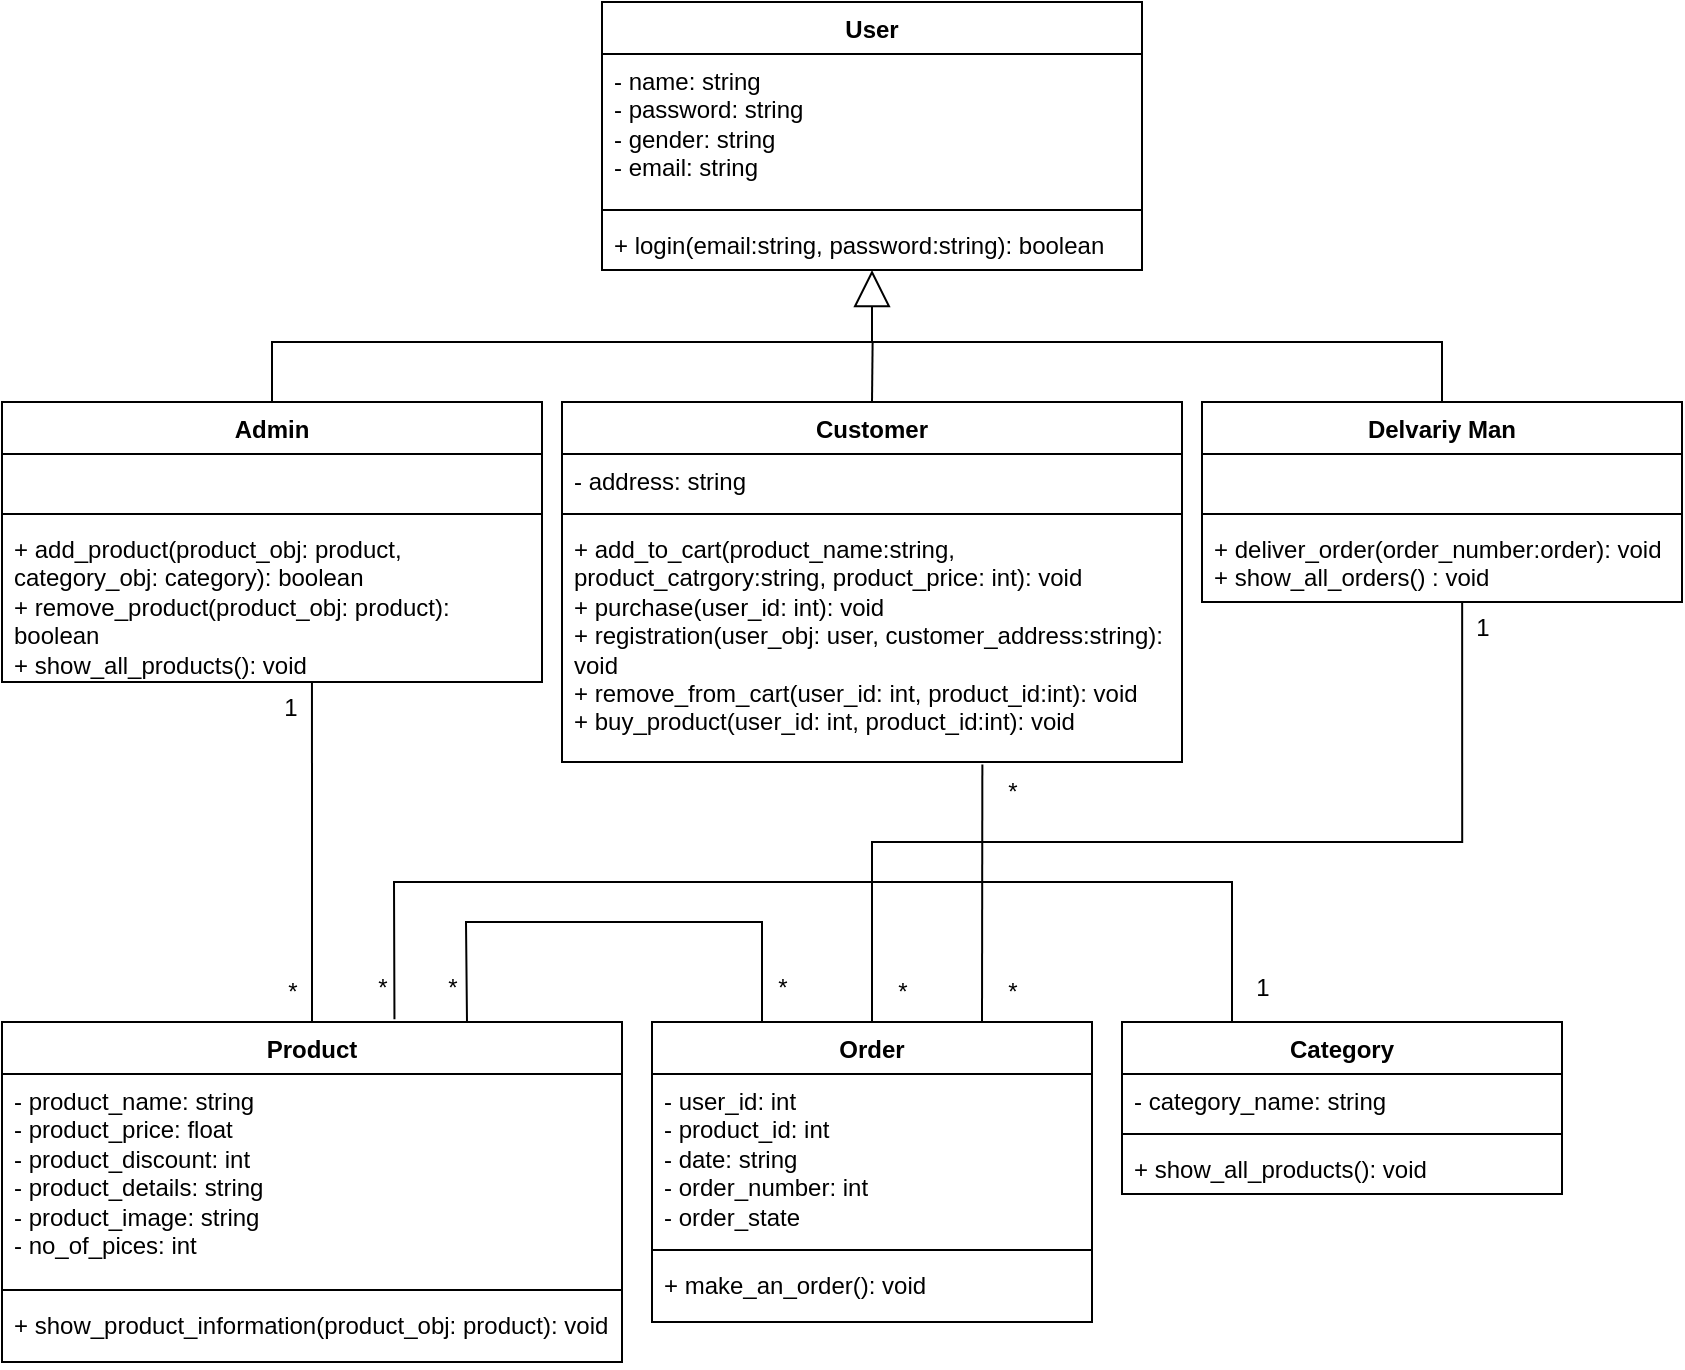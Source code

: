 <mxfile version="22.1.11" type="device">
  <diagram name="Page-1" id="QrfeMC0XmeMvJih-Uujk">
    <mxGraphModel dx="1091" dy="638" grid="1" gridSize="10" guides="1" tooltips="1" connect="1" arrows="1" fold="1" page="1" pageScale="1" pageWidth="1169" pageHeight="1654" math="0" shadow="0">
      <root>
        <mxCell id="0" />
        <mxCell id="1" parent="0" />
        <mxCell id="-6X77NsXpm_7NcP1Wvli-1" value="User" style="swimlane;fontStyle=1;align=center;verticalAlign=top;childLayout=stackLayout;horizontal=1;startSize=26;horizontalStack=0;resizeParent=1;resizeParentMax=0;resizeLast=0;collapsible=1;marginBottom=0;whiteSpace=wrap;html=1;" parent="1" vertex="1">
          <mxGeometry x="320" y="100" width="270" height="134" as="geometry" />
        </mxCell>
        <mxCell id="-6X77NsXpm_7NcP1Wvli-2" value="- name: string&lt;br&gt;- password: string&lt;br&gt;- gender: string&lt;br&gt;- email: string" style="text;strokeColor=none;fillColor=none;align=left;verticalAlign=top;spacingLeft=4;spacingRight=4;overflow=hidden;rotatable=0;points=[[0,0.5],[1,0.5]];portConstraint=eastwest;whiteSpace=wrap;html=1;" parent="-6X77NsXpm_7NcP1Wvli-1" vertex="1">
          <mxGeometry y="26" width="270" height="74" as="geometry" />
        </mxCell>
        <mxCell id="-6X77NsXpm_7NcP1Wvli-3" value="" style="line;strokeWidth=1;fillColor=none;align=left;verticalAlign=middle;spacingTop=-1;spacingLeft=3;spacingRight=3;rotatable=0;labelPosition=right;points=[];portConstraint=eastwest;strokeColor=inherit;" parent="-6X77NsXpm_7NcP1Wvli-1" vertex="1">
          <mxGeometry y="100" width="270" height="8" as="geometry" />
        </mxCell>
        <mxCell id="-6X77NsXpm_7NcP1Wvli-4" value="+ login(email:string, password:string): boolean" style="text;strokeColor=none;fillColor=none;align=left;verticalAlign=top;spacingLeft=4;spacingRight=4;overflow=hidden;rotatable=0;points=[[0,0.5],[1,0.5]];portConstraint=eastwest;whiteSpace=wrap;html=1;" parent="-6X77NsXpm_7NcP1Wvli-1" vertex="1">
          <mxGeometry y="108" width="270" height="26" as="geometry" />
        </mxCell>
        <mxCell id="-6X77NsXpm_7NcP1Wvli-26" style="edgeStyle=orthogonalEdgeStyle;rounded=0;orthogonalLoop=1;jettySize=auto;html=1;exitX=0.5;exitY=0;exitDx=0;exitDy=0;endArrow=none;endFill=0;" parent="1" source="-6X77NsXpm_7NcP1Wvli-5" edge="1">
          <mxGeometry relative="1" as="geometry">
            <mxPoint x="455.31" y="270" as="targetPoint" />
          </mxGeometry>
        </mxCell>
        <mxCell id="-6X77NsXpm_7NcP1Wvli-5" value="Customer" style="swimlane;fontStyle=1;align=center;verticalAlign=top;childLayout=stackLayout;horizontal=1;startSize=26;horizontalStack=0;resizeParent=1;resizeParentMax=0;resizeLast=0;collapsible=1;marginBottom=0;whiteSpace=wrap;html=1;" parent="1" vertex="1">
          <mxGeometry x="300" y="300" width="310" height="180" as="geometry" />
        </mxCell>
        <mxCell id="-6X77NsXpm_7NcP1Wvli-6" value="- address: string" style="text;strokeColor=none;fillColor=none;align=left;verticalAlign=top;spacingLeft=4;spacingRight=4;overflow=hidden;rotatable=0;points=[[0,0.5],[1,0.5]];portConstraint=eastwest;whiteSpace=wrap;html=1;" parent="-6X77NsXpm_7NcP1Wvli-5" vertex="1">
          <mxGeometry y="26" width="310" height="26" as="geometry" />
        </mxCell>
        <mxCell id="-6X77NsXpm_7NcP1Wvli-7" value="" style="line;strokeWidth=1;fillColor=none;align=left;verticalAlign=middle;spacingTop=-1;spacingLeft=3;spacingRight=3;rotatable=0;labelPosition=right;points=[];portConstraint=eastwest;strokeColor=inherit;" parent="-6X77NsXpm_7NcP1Wvli-5" vertex="1">
          <mxGeometry y="52" width="310" height="8" as="geometry" />
        </mxCell>
        <mxCell id="-6X77NsXpm_7NcP1Wvli-8" value="+ add_to_cart(product_name:string, product_catrgory:string, product_price: int): void&lt;br&gt;+&amp;nbsp;purchase&lt;span style=&quot;background-color: initial;&quot;&gt;(user_id: int): void&lt;/span&gt;&lt;br&gt;+ registration(user_obj: user, customer_address:string): void&lt;br&gt;+ remove_from_cart(user_id: int, product_id:int): void&lt;br&gt;+&amp;nbsp;buy_product(user_id: int, product_id:int): void" style="text;strokeColor=none;fillColor=none;align=left;verticalAlign=top;spacingLeft=4;spacingRight=4;overflow=hidden;rotatable=0;points=[[0,0.5],[1,0.5]];portConstraint=eastwest;whiteSpace=wrap;html=1;" parent="-6X77NsXpm_7NcP1Wvli-5" vertex="1">
          <mxGeometry y="60" width="310" height="120" as="geometry" />
        </mxCell>
        <mxCell id="-6X77NsXpm_7NcP1Wvli-9" value="Admin" style="swimlane;fontStyle=1;align=center;verticalAlign=top;childLayout=stackLayout;horizontal=1;startSize=26;horizontalStack=0;resizeParent=1;resizeParentMax=0;resizeLast=0;collapsible=1;marginBottom=0;whiteSpace=wrap;html=1;" parent="1" vertex="1">
          <mxGeometry x="20" y="300" width="270" height="140" as="geometry" />
        </mxCell>
        <mxCell id="-6X77NsXpm_7NcP1Wvli-10" value="&amp;nbsp;&lt;br&gt;" style="text;strokeColor=none;fillColor=none;align=left;verticalAlign=top;spacingLeft=4;spacingRight=4;overflow=hidden;rotatable=0;points=[[0,0.5],[1,0.5]];portConstraint=eastwest;whiteSpace=wrap;html=1;" parent="-6X77NsXpm_7NcP1Wvli-9" vertex="1">
          <mxGeometry y="26" width="270" height="26" as="geometry" />
        </mxCell>
        <mxCell id="-6X77NsXpm_7NcP1Wvli-11" value="" style="line;strokeWidth=1;fillColor=none;align=left;verticalAlign=middle;spacingTop=-1;spacingLeft=3;spacingRight=3;rotatable=0;labelPosition=right;points=[];portConstraint=eastwest;strokeColor=inherit;" parent="-6X77NsXpm_7NcP1Wvli-9" vertex="1">
          <mxGeometry y="52" width="270" height="8" as="geometry" />
        </mxCell>
        <mxCell id="-6X77NsXpm_7NcP1Wvli-12" value="+ add_product(product_obj: product, category_obj: category): boolean&lt;br&gt;+ remove_product(product_obj: product): boolean&lt;br&gt;+ show_all_products(): void" style="text;strokeColor=none;fillColor=none;align=left;verticalAlign=top;spacingLeft=4;spacingRight=4;overflow=hidden;rotatable=0;points=[[0,0.5],[1,0.5]];portConstraint=eastwest;whiteSpace=wrap;html=1;" parent="-6X77NsXpm_7NcP1Wvli-9" vertex="1">
          <mxGeometry y="60" width="270" height="80" as="geometry" />
        </mxCell>
        <mxCell id="-6X77NsXpm_7NcP1Wvli-15" value="" style="endArrow=block;endSize=16;endFill=0;html=1;rounded=0;exitX=0.5;exitY=0;exitDx=0;exitDy=0;entryX=0.5;entryY=1;entryDx=0;entryDy=0;" parent="1" source="-6X77NsXpm_7NcP1Wvli-9" target="-6X77NsXpm_7NcP1Wvli-1" edge="1">
          <mxGeometry width="160" relative="1" as="geometry">
            <mxPoint x="160" y="300" as="sourcePoint" />
            <mxPoint x="455" y="240" as="targetPoint" />
            <Array as="points">
              <mxPoint x="155" y="270" />
              <mxPoint x="455" y="270" />
            </Array>
          </mxGeometry>
        </mxCell>
        <mxCell id="-6X77NsXpm_7NcP1Wvli-20" value="Delvariy Man" style="swimlane;fontStyle=1;align=center;verticalAlign=top;childLayout=stackLayout;horizontal=1;startSize=26;horizontalStack=0;resizeParent=1;resizeParentMax=0;resizeLast=0;collapsible=1;marginBottom=0;whiteSpace=wrap;html=1;" parent="1" vertex="1">
          <mxGeometry x="620" y="300" width="240" height="100" as="geometry" />
        </mxCell>
        <mxCell id="-6X77NsXpm_7NcP1Wvli-21" value="&amp;nbsp;&lt;br&gt;" style="text;strokeColor=none;fillColor=none;align=left;verticalAlign=top;spacingLeft=4;spacingRight=4;overflow=hidden;rotatable=0;points=[[0,0.5],[1,0.5]];portConstraint=eastwest;whiteSpace=wrap;html=1;" parent="-6X77NsXpm_7NcP1Wvli-20" vertex="1">
          <mxGeometry y="26" width="240" height="26" as="geometry" />
        </mxCell>
        <mxCell id="-6X77NsXpm_7NcP1Wvli-22" value="" style="line;strokeWidth=1;fillColor=none;align=left;verticalAlign=middle;spacingTop=-1;spacingLeft=3;spacingRight=3;rotatable=0;labelPosition=right;points=[];portConstraint=eastwest;strokeColor=inherit;" parent="-6X77NsXpm_7NcP1Wvli-20" vertex="1">
          <mxGeometry y="52" width="240" height="8" as="geometry" />
        </mxCell>
        <mxCell id="-6X77NsXpm_7NcP1Wvli-23" value="+ deliver_order(order_number:order): void&lt;br&gt;+ show_all_orders() : void" style="text;strokeColor=none;fillColor=none;align=left;verticalAlign=top;spacingLeft=4;spacingRight=4;overflow=hidden;rotatable=0;points=[[0,0.5],[1,0.5]];portConstraint=eastwest;whiteSpace=wrap;html=1;" parent="-6X77NsXpm_7NcP1Wvli-20" vertex="1">
          <mxGeometry y="60" width="240" height="40" as="geometry" />
        </mxCell>
        <mxCell id="-6X77NsXpm_7NcP1Wvli-24" value="" style="endArrow=none;html=1;rounded=0;entryX=0.5;entryY=0;entryDx=0;entryDy=0;" parent="1" target="-6X77NsXpm_7NcP1Wvli-20" edge="1">
          <mxGeometry width="50" height="50" relative="1" as="geometry">
            <mxPoint x="450" y="270" as="sourcePoint" />
            <mxPoint x="510" y="340" as="targetPoint" />
            <Array as="points">
              <mxPoint x="740" y="270" />
            </Array>
          </mxGeometry>
        </mxCell>
        <mxCell id="-6X77NsXpm_7NcP1Wvli-27" value="Product" style="swimlane;fontStyle=1;align=center;verticalAlign=top;childLayout=stackLayout;horizontal=1;startSize=26;horizontalStack=0;resizeParent=1;resizeParentMax=0;resizeLast=0;collapsible=1;marginBottom=0;whiteSpace=wrap;html=1;" parent="1" vertex="1">
          <mxGeometry x="20" y="610" width="310" height="170" as="geometry" />
        </mxCell>
        <mxCell id="-6X77NsXpm_7NcP1Wvli-28" value="- product_name: string&lt;br&gt;- product_price: float&lt;br&gt;- product_discount: int&lt;br&gt;- product_details: string&lt;br&gt;- product_image: string&lt;br&gt;- no_of_pices: int" style="text;strokeColor=none;fillColor=none;align=left;verticalAlign=top;spacingLeft=4;spacingRight=4;overflow=hidden;rotatable=0;points=[[0,0.5],[1,0.5]];portConstraint=eastwest;whiteSpace=wrap;html=1;" parent="-6X77NsXpm_7NcP1Wvli-27" vertex="1">
          <mxGeometry y="26" width="310" height="104" as="geometry" />
        </mxCell>
        <mxCell id="-6X77NsXpm_7NcP1Wvli-29" value="" style="line;strokeWidth=1;fillColor=none;align=left;verticalAlign=middle;spacingTop=-1;spacingLeft=3;spacingRight=3;rotatable=0;labelPosition=right;points=[];portConstraint=eastwest;strokeColor=inherit;" parent="-6X77NsXpm_7NcP1Wvli-27" vertex="1">
          <mxGeometry y="130" width="310" height="8" as="geometry" />
        </mxCell>
        <mxCell id="-6X77NsXpm_7NcP1Wvli-30" value="+&amp;nbsp;show_product_information&lt;span style=&quot;background-color: initial;&quot;&gt;(product_obj: product): void&lt;/span&gt;" style="text;strokeColor=none;fillColor=none;align=left;verticalAlign=top;spacingLeft=4;spacingRight=4;overflow=hidden;rotatable=0;points=[[0,0.5],[1,0.5]];portConstraint=eastwest;whiteSpace=wrap;html=1;" parent="-6X77NsXpm_7NcP1Wvli-27" vertex="1">
          <mxGeometry y="138" width="310" height="32" as="geometry" />
        </mxCell>
        <mxCell id="-6X77NsXpm_7NcP1Wvli-34" value="*" style="text;html=1;align=center;verticalAlign=middle;resizable=0;points=[];autosize=1;strokeColor=none;fillColor=none;" parent="1" vertex="1">
          <mxGeometry x="150" y="580" width="30" height="30" as="geometry" />
        </mxCell>
        <mxCell id="-6X77NsXpm_7NcP1Wvli-35" value="Order" style="swimlane;fontStyle=1;align=center;verticalAlign=top;childLayout=stackLayout;horizontal=1;startSize=26;horizontalStack=0;resizeParent=1;resizeParentMax=0;resizeLast=0;collapsible=1;marginBottom=0;whiteSpace=wrap;html=1;" parent="1" vertex="1">
          <mxGeometry x="345" y="610" width="220" height="150" as="geometry" />
        </mxCell>
        <mxCell id="-6X77NsXpm_7NcP1Wvli-36" value="- user_id: int&lt;br&gt;- product_id: int&lt;br&gt;- date: string&lt;br&gt;- order_number: int&lt;br&gt;- order_state" style="text;strokeColor=none;fillColor=none;align=left;verticalAlign=top;spacingLeft=4;spacingRight=4;overflow=hidden;rotatable=0;points=[[0,0.5],[1,0.5]];portConstraint=eastwest;whiteSpace=wrap;html=1;" parent="-6X77NsXpm_7NcP1Wvli-35" vertex="1">
          <mxGeometry y="26" width="220" height="84" as="geometry" />
        </mxCell>
        <mxCell id="-6X77NsXpm_7NcP1Wvli-37" value="" style="line;strokeWidth=1;fillColor=none;align=left;verticalAlign=middle;spacingTop=-1;spacingLeft=3;spacingRight=3;rotatable=0;labelPosition=right;points=[];portConstraint=eastwest;strokeColor=inherit;" parent="-6X77NsXpm_7NcP1Wvli-35" vertex="1">
          <mxGeometry y="110" width="220" height="8" as="geometry" />
        </mxCell>
        <mxCell id="-6X77NsXpm_7NcP1Wvli-38" value="+ make_an_order(): void" style="text;strokeColor=none;fillColor=none;align=left;verticalAlign=top;spacingLeft=4;spacingRight=4;overflow=hidden;rotatable=0;points=[[0,0.5],[1,0.5]];portConstraint=eastwest;whiteSpace=wrap;html=1;" parent="-6X77NsXpm_7NcP1Wvli-35" vertex="1">
          <mxGeometry y="118" width="220" height="32" as="geometry" />
        </mxCell>
        <mxCell id="-6X77NsXpm_7NcP1Wvli-42" value="" style="endArrow=none;html=1;rounded=0;exitX=0.25;exitY=0;exitDx=0;exitDy=0;entryX=0.75;entryY=0;entryDx=0;entryDy=0;endFill=0;startArrow=none;startFill=0;" parent="1" source="-6X77NsXpm_7NcP1Wvli-35" target="-6X77NsXpm_7NcP1Wvli-27" edge="1">
          <mxGeometry width="50" height="50" relative="1" as="geometry">
            <mxPoint x="402.5" y="610" as="sourcePoint" />
            <mxPoint x="200.0" y="610" as="targetPoint" />
            <Array as="points">
              <mxPoint x="400" y="560" />
              <mxPoint x="252" y="560" />
            </Array>
          </mxGeometry>
        </mxCell>
        <mxCell id="-6X77NsXpm_7NcP1Wvli-43" value="*" style="text;html=1;align=center;verticalAlign=middle;resizable=0;points=[];autosize=1;strokeColor=none;fillColor=none;" parent="1" vertex="1">
          <mxGeometry x="230" y="578" width="30" height="30" as="geometry" />
        </mxCell>
        <mxCell id="-6X77NsXpm_7NcP1Wvli-44" value="*" style="text;html=1;align=center;verticalAlign=middle;resizable=0;points=[];autosize=1;strokeColor=none;fillColor=none;" parent="1" vertex="1">
          <mxGeometry x="395" y="578" width="30" height="30" as="geometry" />
        </mxCell>
        <mxCell id="-6X77NsXpm_7NcP1Wvli-45" value="" style="endArrow=none;html=1;rounded=0;exitX=0.75;exitY=0;exitDx=0;exitDy=0;entryX=0.678;entryY=1.01;entryDx=0;entryDy=0;entryPerimeter=0;endFill=0;startArrow=none;startFill=0;" parent="1" source="-6X77NsXpm_7NcP1Wvli-35" target="-6X77NsXpm_7NcP1Wvli-8" edge="1">
          <mxGeometry width="50" height="50" relative="1" as="geometry">
            <mxPoint x="350" y="550" as="sourcePoint" />
            <mxPoint x="400" y="500" as="targetPoint" />
          </mxGeometry>
        </mxCell>
        <mxCell id="-6X77NsXpm_7NcP1Wvli-46" value="*" style="text;html=1;align=center;verticalAlign=middle;resizable=0;points=[];autosize=1;strokeColor=none;fillColor=none;" parent="1" vertex="1">
          <mxGeometry x="510" y="480" width="30" height="30" as="geometry" />
        </mxCell>
        <mxCell id="-6X77NsXpm_7NcP1Wvli-47" value="*" style="text;html=1;align=center;verticalAlign=middle;resizable=0;points=[];autosize=1;strokeColor=none;fillColor=none;" parent="1" vertex="1">
          <mxGeometry x="510" y="580" width="30" height="30" as="geometry" />
        </mxCell>
        <mxCell id="BO89QcdlxROEMnOqxEOi-1" value="Category" style="swimlane;fontStyle=1;align=center;verticalAlign=top;childLayout=stackLayout;horizontal=1;startSize=26;horizontalStack=0;resizeParent=1;resizeParentMax=0;resizeLast=0;collapsible=1;marginBottom=0;whiteSpace=wrap;html=1;" parent="1" vertex="1">
          <mxGeometry x="580" y="610" width="220" height="86" as="geometry" />
        </mxCell>
        <mxCell id="BO89QcdlxROEMnOqxEOi-2" value="- category_name: string" style="text;strokeColor=none;fillColor=none;align=left;verticalAlign=top;spacingLeft=4;spacingRight=4;overflow=hidden;rotatable=0;points=[[0,0.5],[1,0.5]];portConstraint=eastwest;whiteSpace=wrap;html=1;" parent="BO89QcdlxROEMnOqxEOi-1" vertex="1">
          <mxGeometry y="26" width="220" height="26" as="geometry" />
        </mxCell>
        <mxCell id="BO89QcdlxROEMnOqxEOi-3" value="" style="line;strokeWidth=1;fillColor=none;align=left;verticalAlign=middle;spacingTop=-1;spacingLeft=3;spacingRight=3;rotatable=0;labelPosition=right;points=[];portConstraint=eastwest;strokeColor=inherit;" parent="BO89QcdlxROEMnOqxEOi-1" vertex="1">
          <mxGeometry y="52" width="220" height="8" as="geometry" />
        </mxCell>
        <mxCell id="BO89QcdlxROEMnOqxEOi-4" value="+ show_all_products(): void" style="text;strokeColor=none;fillColor=none;align=left;verticalAlign=top;spacingLeft=4;spacingRight=4;overflow=hidden;rotatable=0;points=[[0,0.5],[1,0.5]];portConstraint=eastwest;whiteSpace=wrap;html=1;" parent="BO89QcdlxROEMnOqxEOi-1" vertex="1">
          <mxGeometry y="60" width="220" height="26" as="geometry" />
        </mxCell>
        <mxCell id="BO89QcdlxROEMnOqxEOi-9" value="" style="endArrow=none;html=1;rounded=0;exitX=0.633;exitY=-0.008;exitDx=0;exitDy=0;exitPerimeter=0;entryX=0.25;entryY=0;entryDx=0;entryDy=0;endFill=0;startArrow=none;startFill=0;" parent="1" source="-6X77NsXpm_7NcP1Wvli-27" target="BO89QcdlxROEMnOqxEOi-1" edge="1">
          <mxGeometry width="50" height="50" relative="1" as="geometry">
            <mxPoint x="410" y="690" as="sourcePoint" />
            <mxPoint x="216" y="520" as="targetPoint" />
            <Array as="points">
              <mxPoint x="216" y="540" />
              <mxPoint x="635" y="540" />
            </Array>
          </mxGeometry>
        </mxCell>
        <mxCell id="BO89QcdlxROEMnOqxEOi-10" value="1" style="text;html=1;align=center;verticalAlign=middle;resizable=0;points=[];autosize=1;strokeColor=none;fillColor=none;" parent="1" vertex="1">
          <mxGeometry x="635" y="578" width="30" height="30" as="geometry" />
        </mxCell>
        <mxCell id="BO89QcdlxROEMnOqxEOi-11" value="*" style="text;html=1;align=center;verticalAlign=middle;resizable=0;points=[];autosize=1;strokeColor=none;fillColor=none;" parent="1" vertex="1">
          <mxGeometry x="195" y="578" width="30" height="30" as="geometry" />
        </mxCell>
        <mxCell id="L0UdzQDZi_x8qFxv6QoF-1" style="edgeStyle=orthogonalEdgeStyle;rounded=0;orthogonalLoop=1;jettySize=auto;html=1;exitX=0.5;exitY=0;exitDx=0;exitDy=0;entryX=0.542;entryY=1;entryDx=0;entryDy=0;entryPerimeter=0;endArrow=none;endFill=0;" parent="1" source="-6X77NsXpm_7NcP1Wvli-35" target="-6X77NsXpm_7NcP1Wvli-23" edge="1">
          <mxGeometry relative="1" as="geometry">
            <Array as="points">
              <mxPoint x="455" y="520" />
              <mxPoint x="750" y="520" />
            </Array>
          </mxGeometry>
        </mxCell>
        <mxCell id="L0UdzQDZi_x8qFxv6QoF-2" value="1" style="text;html=1;align=center;verticalAlign=middle;resizable=0;points=[];autosize=1;strokeColor=none;fillColor=none;" parent="1" vertex="1">
          <mxGeometry x="745" y="398" width="30" height="30" as="geometry" />
        </mxCell>
        <mxCell id="L0UdzQDZi_x8qFxv6QoF-3" value="*" style="text;html=1;align=center;verticalAlign=middle;resizable=0;points=[];autosize=1;strokeColor=none;fillColor=none;" parent="1" vertex="1">
          <mxGeometry x="455" y="580" width="30" height="30" as="geometry" />
        </mxCell>
        <mxCell id="u6_0YQ48USx0bE4fpiOn-7" value="" style="endArrow=none;html=1;rounded=0;entryX=0.5;entryY=0;entryDx=0;entryDy=0;exitX=0.574;exitY=1.006;exitDx=0;exitDy=0;exitPerimeter=0;" parent="1" source="-6X77NsXpm_7NcP1Wvli-12" target="-6X77NsXpm_7NcP1Wvli-27" edge="1">
          <mxGeometry width="50" height="50" relative="1" as="geometry">
            <mxPoint x="175" y="450" as="sourcePoint" />
            <mxPoint x="280" y="470" as="targetPoint" />
          </mxGeometry>
        </mxCell>
        <mxCell id="u6_0YQ48USx0bE4fpiOn-8" value="1" style="text;html=1;align=center;verticalAlign=middle;resizable=0;points=[];autosize=1;strokeColor=none;fillColor=none;" parent="1" vertex="1">
          <mxGeometry x="149" y="438" width="30" height="30" as="geometry" />
        </mxCell>
      </root>
    </mxGraphModel>
  </diagram>
</mxfile>

